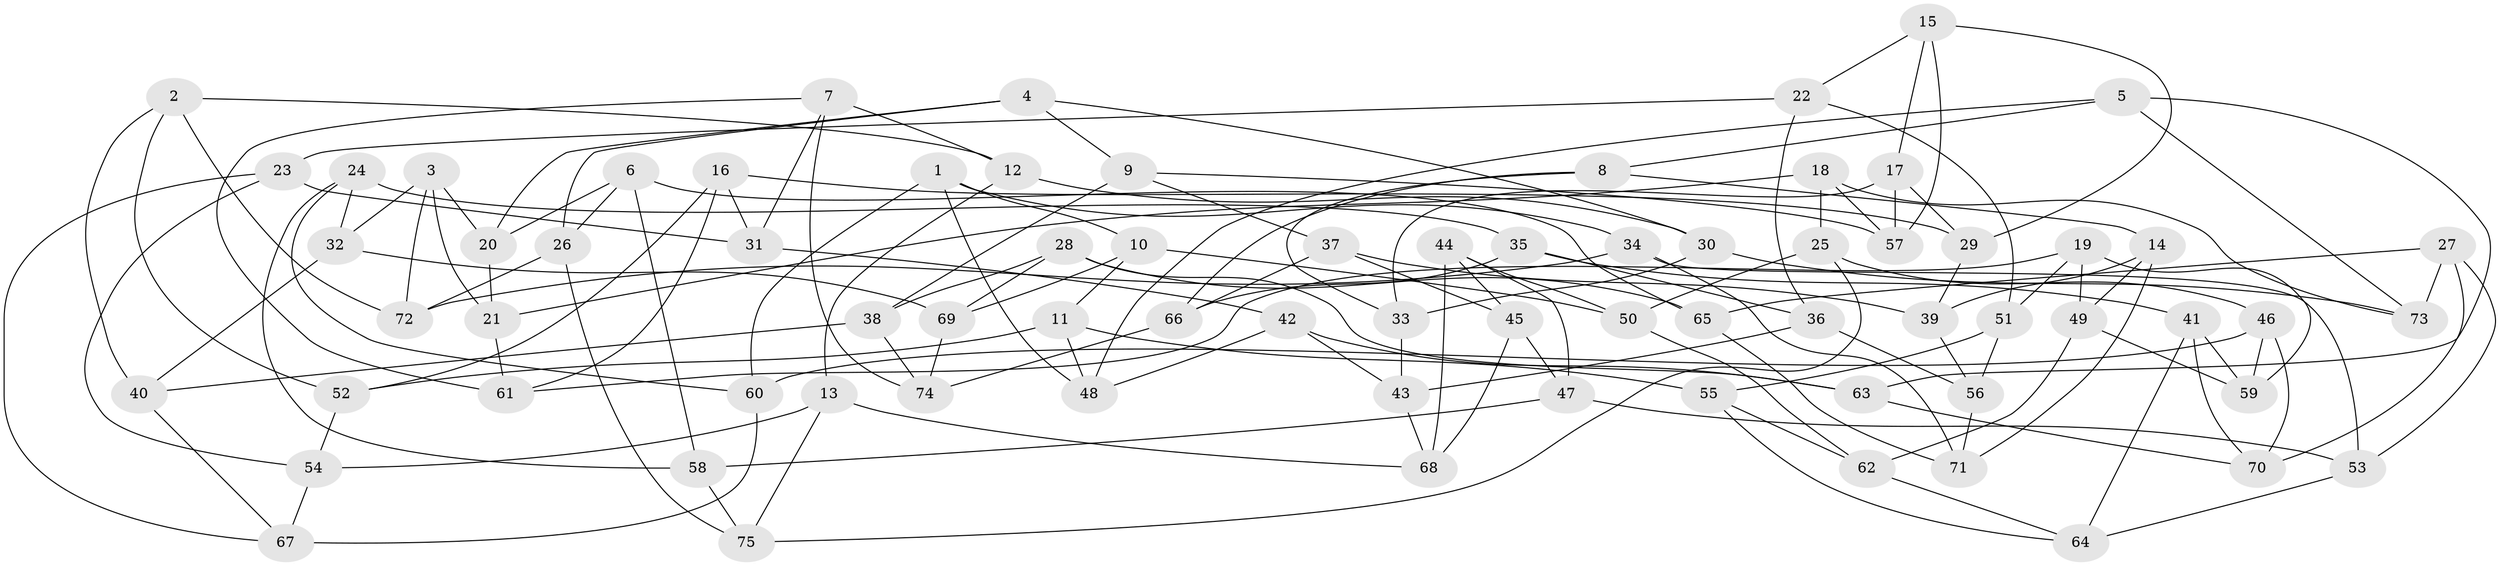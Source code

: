 // Generated by graph-tools (version 1.1) at 2025/03/03/09/25 03:03:08]
// undirected, 75 vertices, 150 edges
graph export_dot {
graph [start="1"]
  node [color=gray90,style=filled];
  1;
  2;
  3;
  4;
  5;
  6;
  7;
  8;
  9;
  10;
  11;
  12;
  13;
  14;
  15;
  16;
  17;
  18;
  19;
  20;
  21;
  22;
  23;
  24;
  25;
  26;
  27;
  28;
  29;
  30;
  31;
  32;
  33;
  34;
  35;
  36;
  37;
  38;
  39;
  40;
  41;
  42;
  43;
  44;
  45;
  46;
  47;
  48;
  49;
  50;
  51;
  52;
  53;
  54;
  55;
  56;
  57;
  58;
  59;
  60;
  61;
  62;
  63;
  64;
  65;
  66;
  67;
  68;
  69;
  70;
  71;
  72;
  73;
  74;
  75;
  1 -- 10;
  1 -- 34;
  1 -- 48;
  1 -- 60;
  2 -- 40;
  2 -- 52;
  2 -- 12;
  2 -- 72;
  3 -- 32;
  3 -- 21;
  3 -- 20;
  3 -- 72;
  4 -- 30;
  4 -- 9;
  4 -- 20;
  4 -- 26;
  5 -- 48;
  5 -- 8;
  5 -- 63;
  5 -- 73;
  6 -- 58;
  6 -- 20;
  6 -- 26;
  6 -- 65;
  7 -- 31;
  7 -- 61;
  7 -- 74;
  7 -- 12;
  8 -- 14;
  8 -- 66;
  8 -- 33;
  9 -- 57;
  9 -- 37;
  9 -- 38;
  10 -- 69;
  10 -- 50;
  10 -- 11;
  11 -- 48;
  11 -- 55;
  11 -- 52;
  12 -- 13;
  12 -- 30;
  13 -- 68;
  13 -- 75;
  13 -- 54;
  14 -- 49;
  14 -- 39;
  14 -- 71;
  15 -- 29;
  15 -- 17;
  15 -- 22;
  15 -- 57;
  16 -- 52;
  16 -- 61;
  16 -- 29;
  16 -- 31;
  17 -- 57;
  17 -- 29;
  17 -- 33;
  18 -- 21;
  18 -- 57;
  18 -- 73;
  18 -- 25;
  19 -- 59;
  19 -- 61;
  19 -- 51;
  19 -- 49;
  20 -- 21;
  21 -- 61;
  22 -- 51;
  22 -- 23;
  22 -- 36;
  23 -- 54;
  23 -- 67;
  23 -- 31;
  24 -- 60;
  24 -- 58;
  24 -- 35;
  24 -- 32;
  25 -- 46;
  25 -- 75;
  25 -- 50;
  26 -- 72;
  26 -- 75;
  27 -- 70;
  27 -- 53;
  27 -- 73;
  27 -- 65;
  28 -- 38;
  28 -- 63;
  28 -- 69;
  28 -- 65;
  29 -- 39;
  30 -- 33;
  30 -- 73;
  31 -- 42;
  32 -- 40;
  32 -- 69;
  33 -- 43;
  34 -- 71;
  34 -- 53;
  34 -- 72;
  35 -- 36;
  35 -- 66;
  35 -- 41;
  36 -- 43;
  36 -- 56;
  37 -- 66;
  37 -- 39;
  37 -- 45;
  38 -- 74;
  38 -- 40;
  39 -- 56;
  40 -- 67;
  41 -- 59;
  41 -- 70;
  41 -- 64;
  42 -- 63;
  42 -- 48;
  42 -- 43;
  43 -- 68;
  44 -- 45;
  44 -- 50;
  44 -- 68;
  44 -- 47;
  45 -- 68;
  45 -- 47;
  46 -- 59;
  46 -- 70;
  46 -- 60;
  47 -- 53;
  47 -- 58;
  49 -- 59;
  49 -- 62;
  50 -- 62;
  51 -- 56;
  51 -- 55;
  52 -- 54;
  53 -- 64;
  54 -- 67;
  55 -- 62;
  55 -- 64;
  56 -- 71;
  58 -- 75;
  60 -- 67;
  62 -- 64;
  63 -- 70;
  65 -- 71;
  66 -- 74;
  69 -- 74;
}
